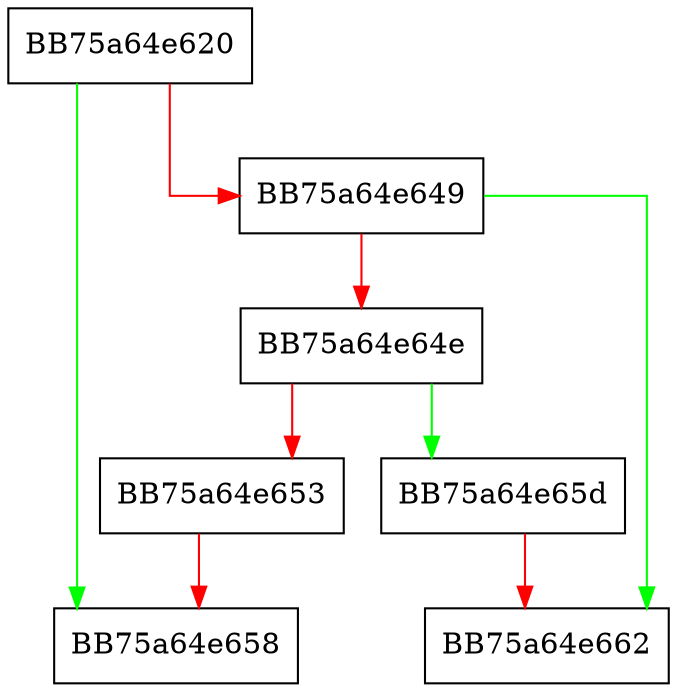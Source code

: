digraph msil_esc_cpblk_rpf {
  node [shape="box"];
  graph [splines=ortho];
  BB75a64e620 -> BB75a64e658 [color="green"];
  BB75a64e620 -> BB75a64e649 [color="red"];
  BB75a64e649 -> BB75a64e662 [color="green"];
  BB75a64e649 -> BB75a64e64e [color="red"];
  BB75a64e64e -> BB75a64e65d [color="green"];
  BB75a64e64e -> BB75a64e653 [color="red"];
  BB75a64e653 -> BB75a64e658 [color="red"];
  BB75a64e65d -> BB75a64e662 [color="red"];
}